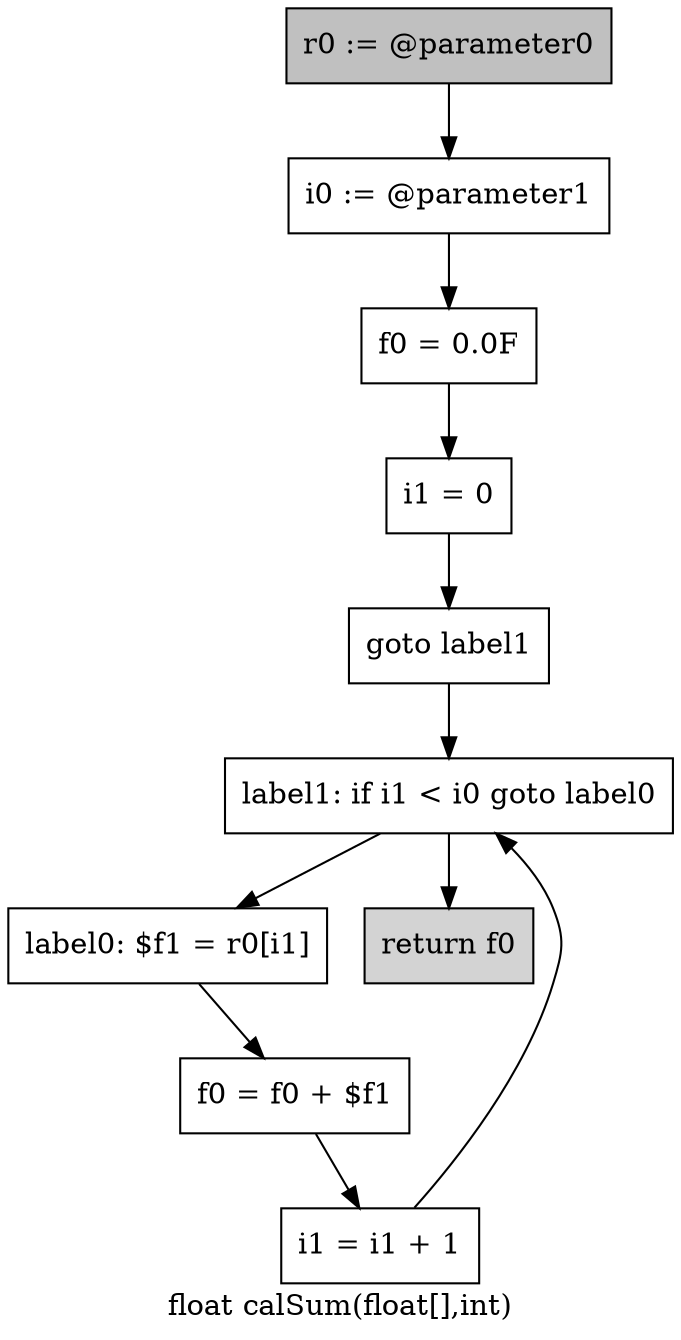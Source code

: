 digraph "float calSum(float[],int)" {
    label="float calSum(float[],int)";
    node [shape=box];
    "0" [style=filled,fillcolor=gray,label="r0 := @parameter0",];
    "1" [label="i0 := @parameter1",];
    "0"->"1";
    "2" [label="f0 = 0.0F",];
    "1"->"2";
    "3" [label="i1 = 0",];
    "2"->"3";
    "4" [label="goto label1",];
    "3"->"4";
    "8" [label="label1: if i1 < i0 goto label0",];
    "4"->"8";
    "5" [label="label0: $f1 = r0[i1]",];
    "6" [label="f0 = f0 + $f1",];
    "5"->"6";
    "7" [label="i1 = i1 + 1",];
    "6"->"7";
    "7"->"8";
    "8"->"5";
    "9" [style=filled,fillcolor=lightgray,label="return f0",];
    "8"->"9";
}
